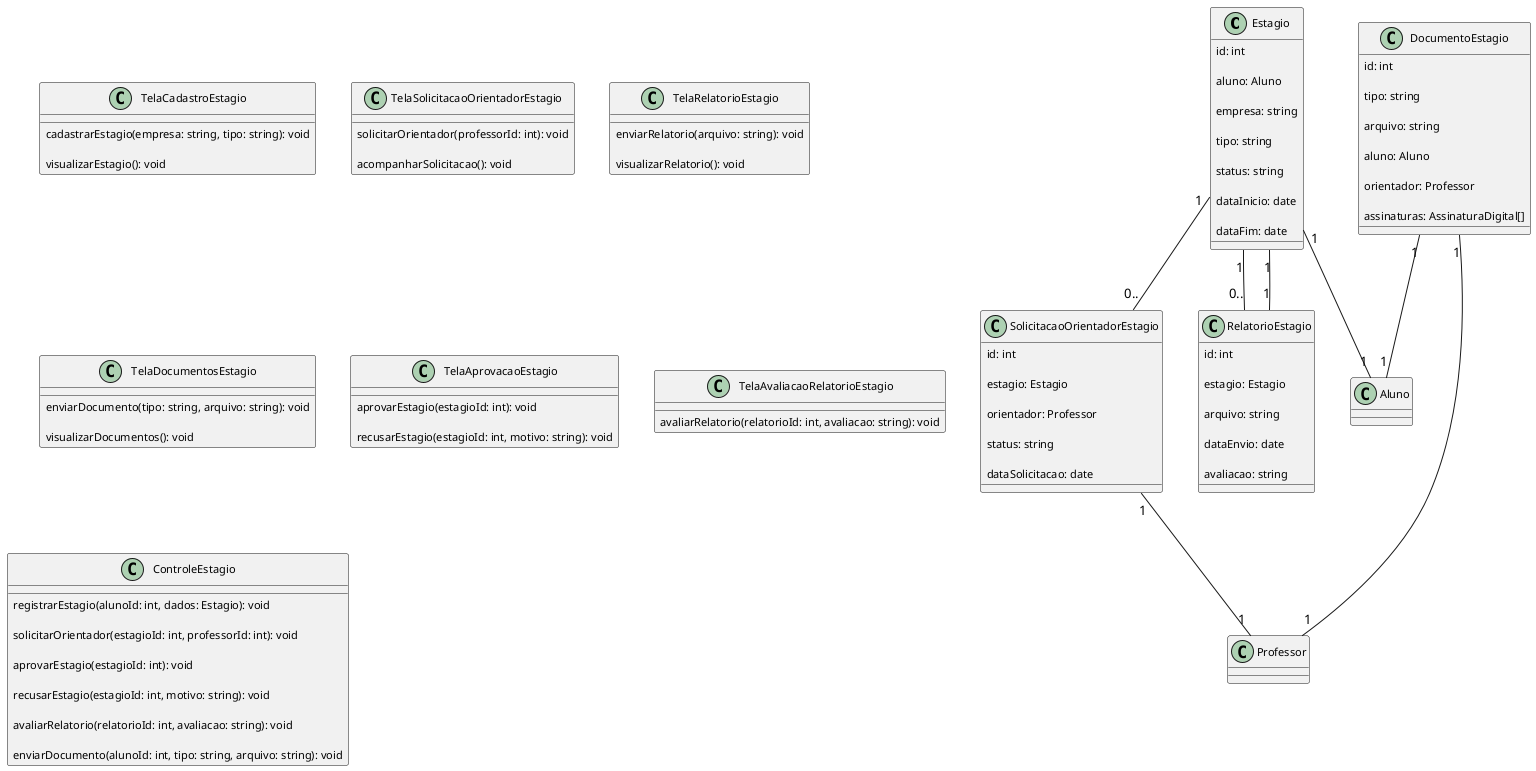 @startuml
' Estilo
skinparam classAttributeIconSize 0
skinparam classFontSize 12
skinparam classAttributeFontSize 11
skinparam classMethodFontSize 11

' =======================
' ENTITY
' =======================

class Estagio {

id: int

aluno: Aluno

empresa: string

tipo: string

status: string

dataInicio: date

dataFim: date
}

class SolicitacaoOrientadorEstagio {

id: int

estagio: Estagio

orientador: Professor

status: string

dataSolicitacao: date
}

class RelatorioEstagio {

id: int

estagio: Estagio

arquivo: string

dataEnvio: date

avaliacao: string
}

class DocumentoEstagio {

id: int

tipo: string

arquivo: string

aluno: Aluno

orientador: Professor

assinaturas: AssinaturaDigital[]
}

' =======================
' BOUNDARY
' =======================

class TelaCadastroEstagio {

cadastrarEstagio(empresa: string, tipo: string): void

visualizarEstagio(): void
}

class TelaSolicitacaoOrientadorEstagio {

solicitarOrientador(professorId: int): void

acompanharSolicitacao(): void
}

class TelaRelatorioEstagio {

enviarRelatorio(arquivo: string): void

visualizarRelatorio(): void
}

class TelaDocumentosEstagio {

enviarDocumento(tipo: string, arquivo: string): void

visualizarDocumentos(): void
}

class TelaAprovacaoEstagio {

aprovarEstagio(estagioId: int): void

recusarEstagio(estagioId: int, motivo: string): void
}

class TelaAvaliacaoRelatorioEstagio {

avaliarRelatorio(relatorioId: int, avaliacao: string): void
}

' =======================
' CONTROL
' =======================

class ControleEstagio {

registrarEstagio(alunoId: int, dados: Estagio): void

solicitarOrientador(estagioId: int, professorId: int): void

aprovarEstagio(estagioId: int): void

recusarEstagio(estagioId: int, motivo: string): void

avaliarRelatorio(relatorioId: int, avaliacao: string): void

enviarDocumento(alunoId: int, tipo: string, arquivo: string): void
}

' =======================
' RELACIONAMENTOS
' =======================

Estagio "1" -- "1" Aluno
Estagio "1" -- "0.." SolicitacaoOrientadorEstagio
Estagio "1" -- "0.." RelatorioEstagio
RelatorioEstagio "1" -- "1" Estagio
DocumentoEstagio "1" -- "1" Aluno
DocumentoEstagio "1" -- "1" Professor
SolicitacaoOrientadorEstagio "1" -- "1" Professor

@enduml